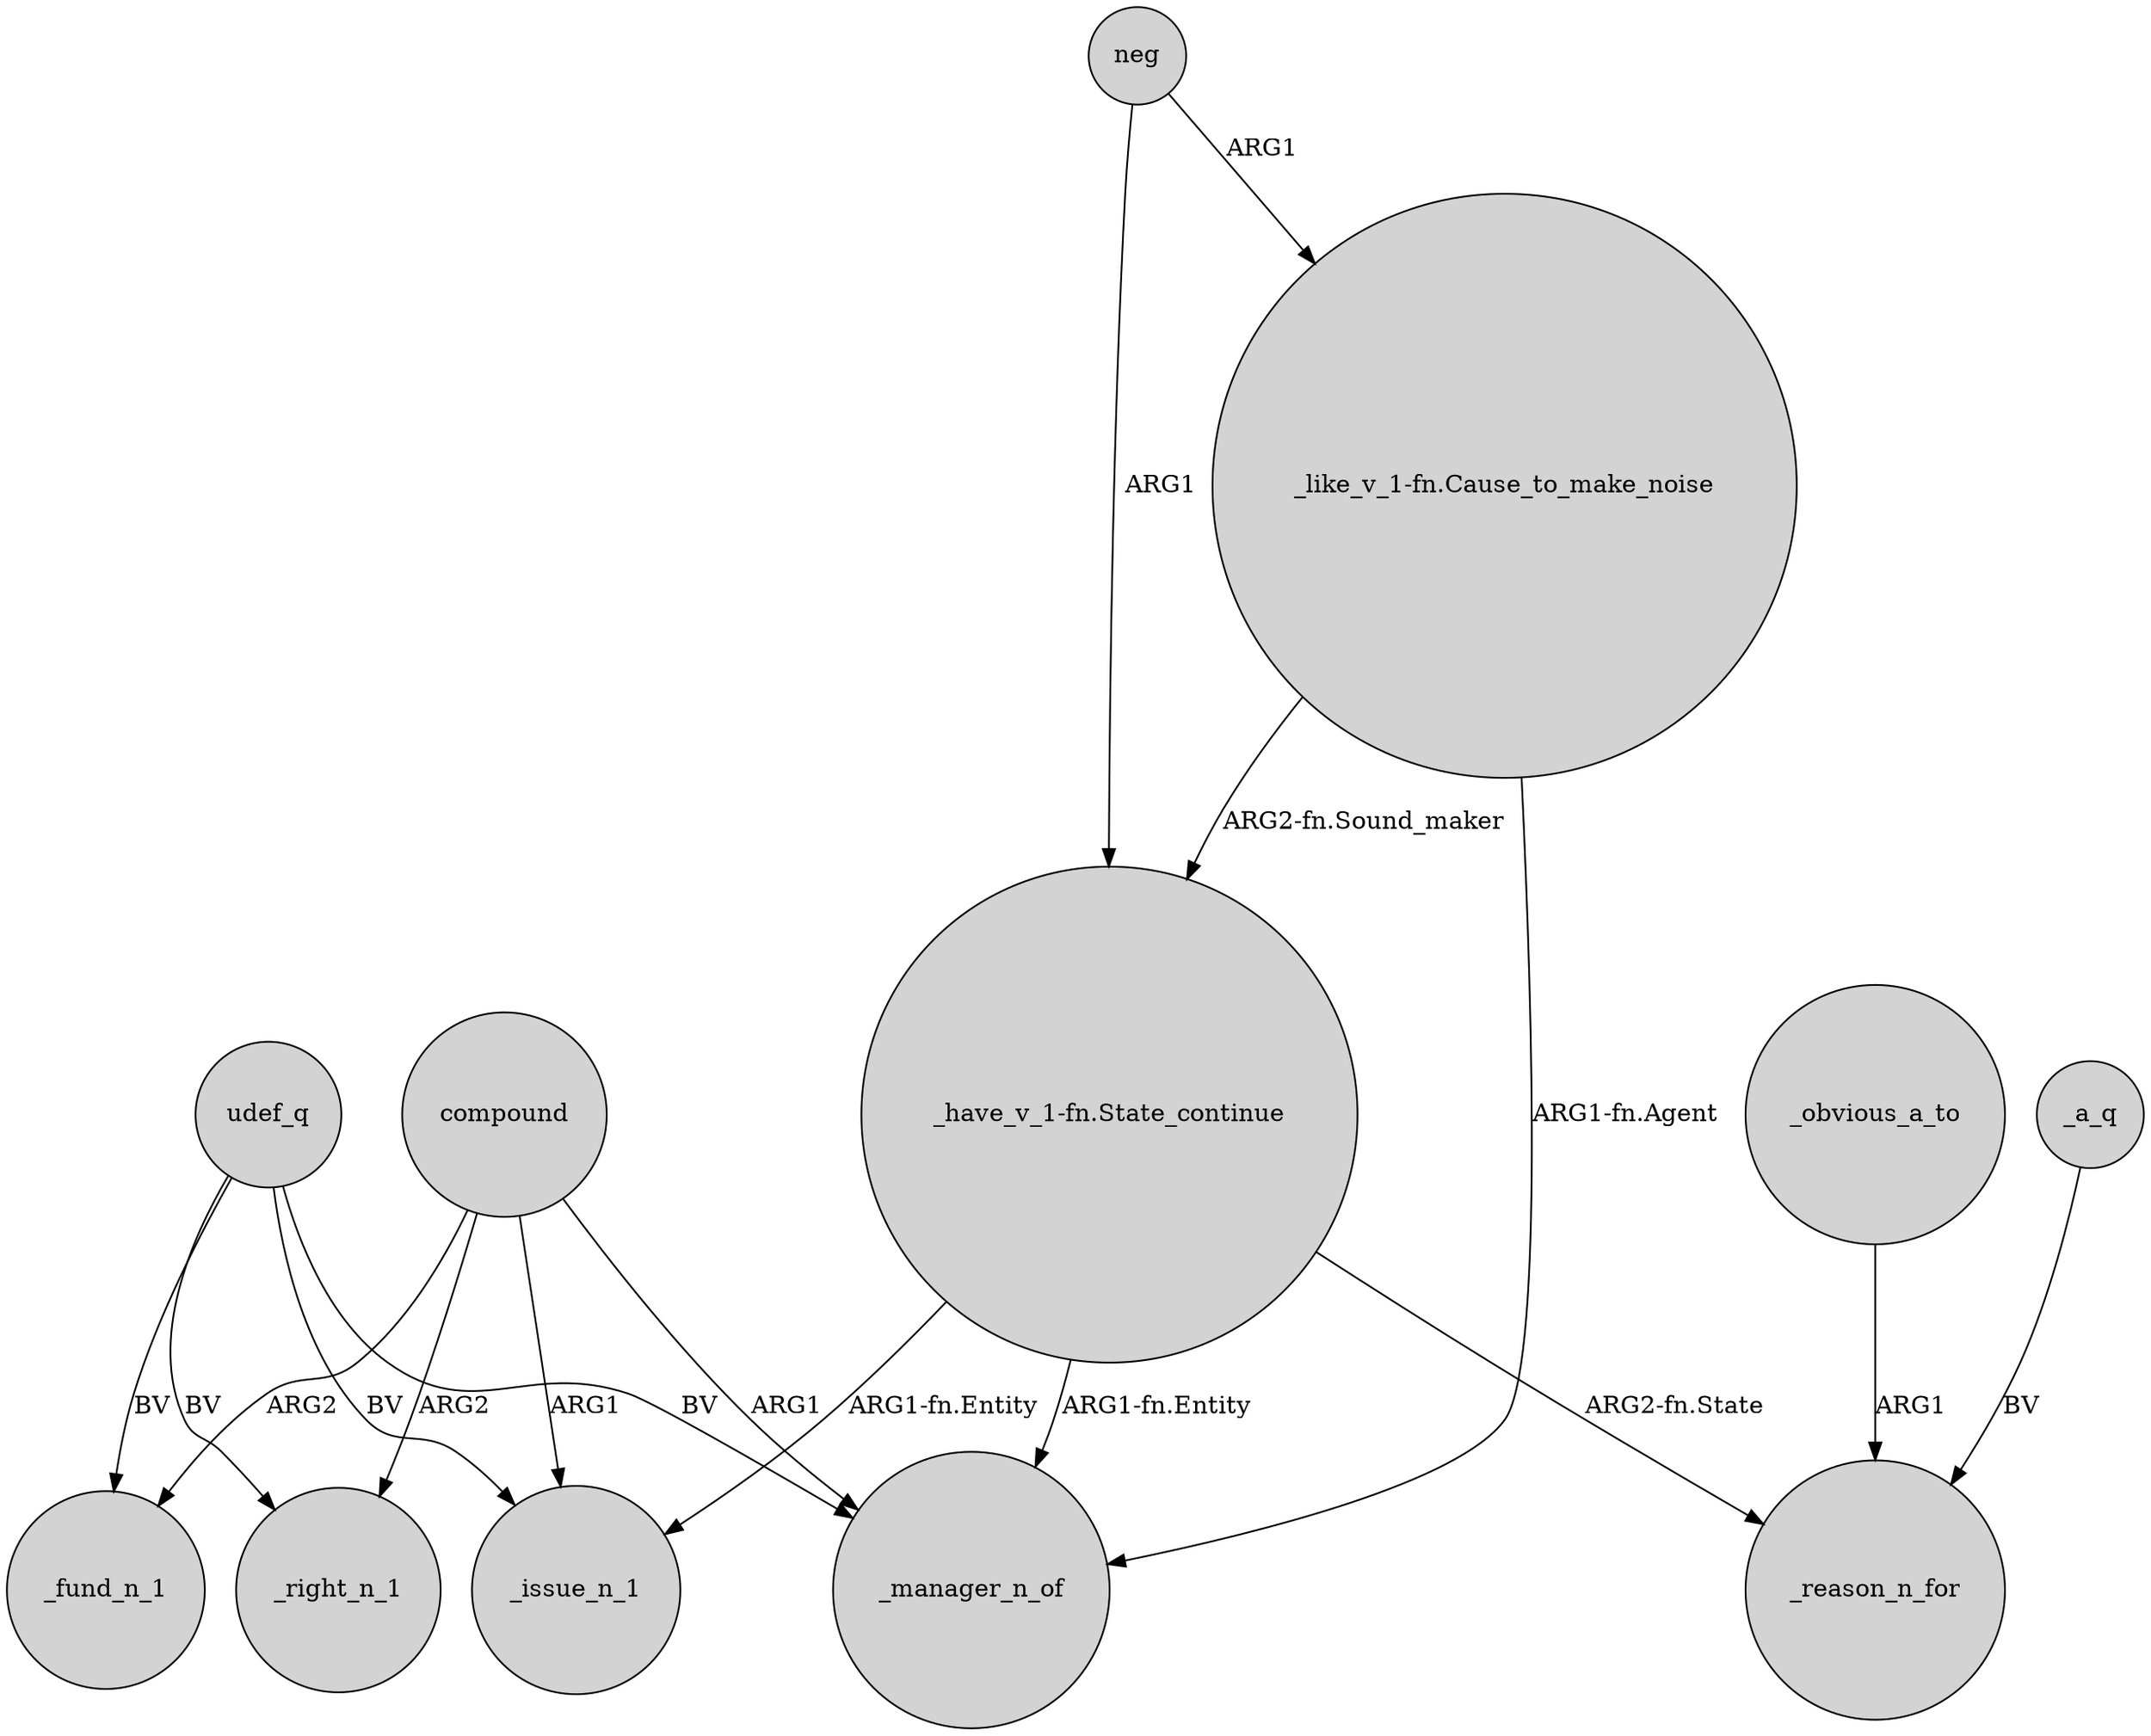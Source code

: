 digraph {
	node [shape=circle style=filled]
	neg -> "_like_v_1-fn.Cause_to_make_noise" [label=ARG1]
	udef_q -> _issue_n_1 [label=BV]
	compound -> _fund_n_1 [label=ARG2]
	udef_q -> _right_n_1 [label=BV]
	_a_q -> _reason_n_for [label=BV]
	"_have_v_1-fn.State_continue" -> _manager_n_of [label="ARG1-fn.Entity"]
	compound -> _issue_n_1 [label=ARG1]
	compound -> _right_n_1 [label=ARG2]
	udef_q -> _manager_n_of [label=BV]
	neg -> "_have_v_1-fn.State_continue" [label=ARG1]
	compound -> _manager_n_of [label=ARG1]
	udef_q -> _fund_n_1 [label=BV]
	"_have_v_1-fn.State_continue" -> _reason_n_for [label="ARG2-fn.State"]
	"_like_v_1-fn.Cause_to_make_noise" -> _manager_n_of [label="ARG1-fn.Agent"]
	"_like_v_1-fn.Cause_to_make_noise" -> "_have_v_1-fn.State_continue" [label="ARG2-fn.Sound_maker"]
	_obvious_a_to -> _reason_n_for [label=ARG1]
	"_have_v_1-fn.State_continue" -> _issue_n_1 [label="ARG1-fn.Entity"]
}
